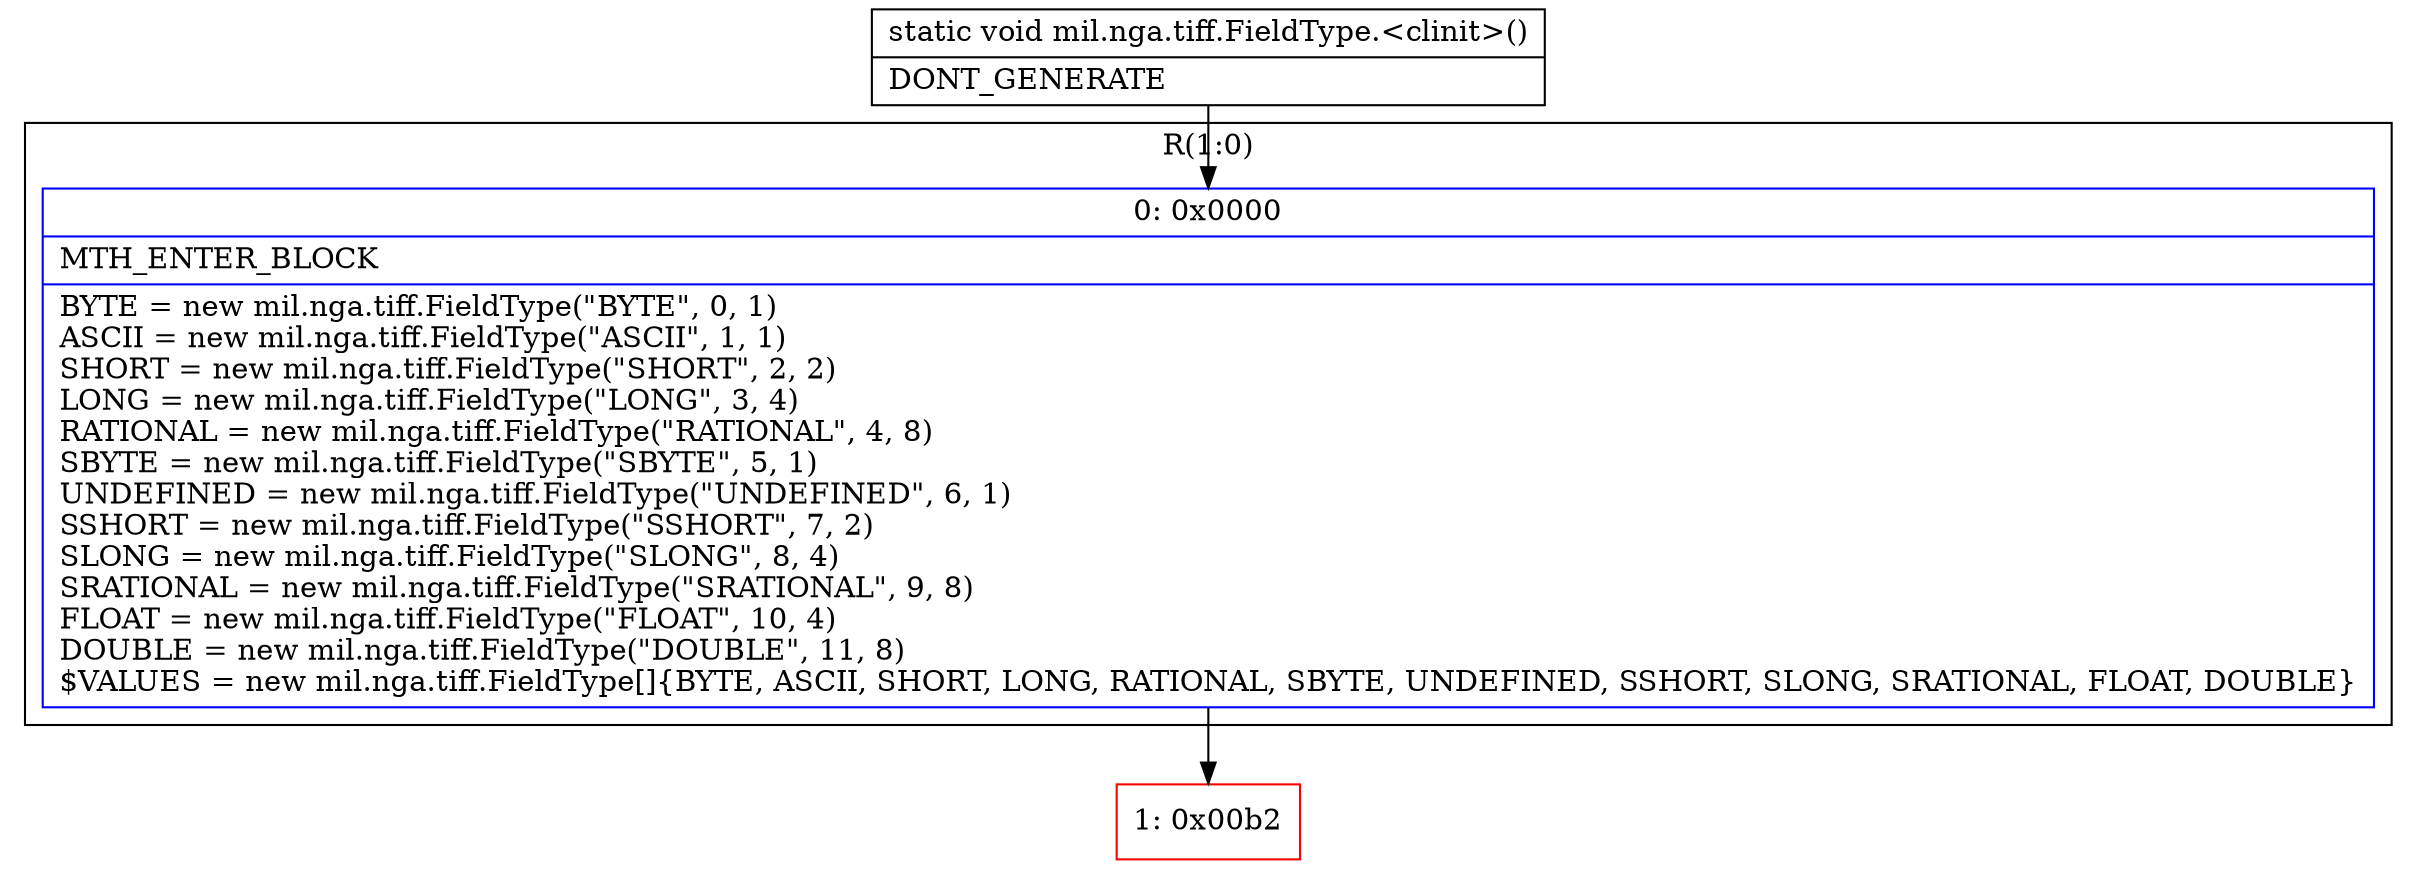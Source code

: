 digraph "CFG formil.nga.tiff.FieldType.\<clinit\>()V" {
subgraph cluster_Region_383342369 {
label = "R(1:0)";
node [shape=record,color=blue];
Node_0 [shape=record,label="{0\:\ 0x0000|MTH_ENTER_BLOCK\l|BYTE = new mil.nga.tiff.FieldType(\"BYTE\", 0, 1)\lASCII = new mil.nga.tiff.FieldType(\"ASCII\", 1, 1)\lSHORT = new mil.nga.tiff.FieldType(\"SHORT\", 2, 2)\lLONG = new mil.nga.tiff.FieldType(\"LONG\", 3, 4)\lRATIONAL = new mil.nga.tiff.FieldType(\"RATIONAL\", 4, 8)\lSBYTE = new mil.nga.tiff.FieldType(\"SBYTE\", 5, 1)\lUNDEFINED = new mil.nga.tiff.FieldType(\"UNDEFINED\", 6, 1)\lSSHORT = new mil.nga.tiff.FieldType(\"SSHORT\", 7, 2)\lSLONG = new mil.nga.tiff.FieldType(\"SLONG\", 8, 4)\lSRATIONAL = new mil.nga.tiff.FieldType(\"SRATIONAL\", 9, 8)\lFLOAT = new mil.nga.tiff.FieldType(\"FLOAT\", 10, 4)\lDOUBLE = new mil.nga.tiff.FieldType(\"DOUBLE\", 11, 8)\l$VALUES = new mil.nga.tiff.FieldType[]\{BYTE, ASCII, SHORT, LONG, RATIONAL, SBYTE, UNDEFINED, SSHORT, SLONG, SRATIONAL, FLOAT, DOUBLE\}\l}"];
}
Node_1 [shape=record,color=red,label="{1\:\ 0x00b2}"];
MethodNode[shape=record,label="{static void mil.nga.tiff.FieldType.\<clinit\>()  | DONT_GENERATE\l}"];
MethodNode -> Node_0;
Node_0 -> Node_1;
}

